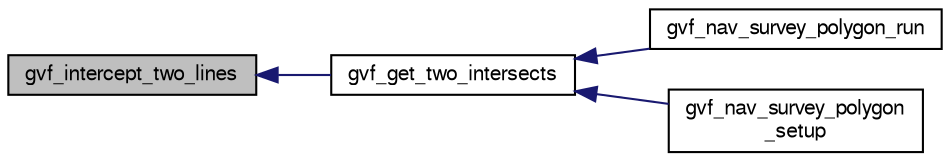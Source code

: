 digraph "gvf_intercept_two_lines"
{
  edge [fontname="FreeSans",fontsize="10",labelfontname="FreeSans",labelfontsize="10"];
  node [fontname="FreeSans",fontsize="10",shape=record];
  rankdir="LR";
  Node1 [label="gvf_intercept_two_lines",height=0.2,width=0.4,color="black", fillcolor="grey75", style="filled", fontcolor="black"];
  Node1 -> Node2 [dir="back",color="midnightblue",fontsize="10",style="solid",fontname="FreeSans"];
  Node2 [label="gvf_get_two_intersects",height=0.2,width=0.4,color="black", fillcolor="white", style="filled",URL="$nav__survey__polygon__gvf_8c.html#a3f99b0a5691b231366a774387afc9a95",tooltip="intersects a line with the polygon and gives back the two intersection points "];
  Node2 -> Node3 [dir="back",color="midnightblue",fontsize="10",style="solid",fontname="FreeSans"];
  Node3 [label="gvf_nav_survey_polygon_run",height=0.2,width=0.4,color="black", fillcolor="white", style="filled",URL="$nav__survey__polygon__gvf_8h.html#aa3432a5ccfee6c60fa8cb0b7b3e4a6e8"];
  Node2 -> Node4 [dir="back",color="midnightblue",fontsize="10",style="solid",fontname="FreeSans"];
  Node4 [label="gvf_nav_survey_polygon\l_setup",height=0.2,width=0.4,color="black", fillcolor="white", style="filled",URL="$nav__survey__polygon__gvf_8h.html#a90d454e9b138c8d61f930edc166f73e3",tooltip="initializes the variables needed for the survey to start "];
}
